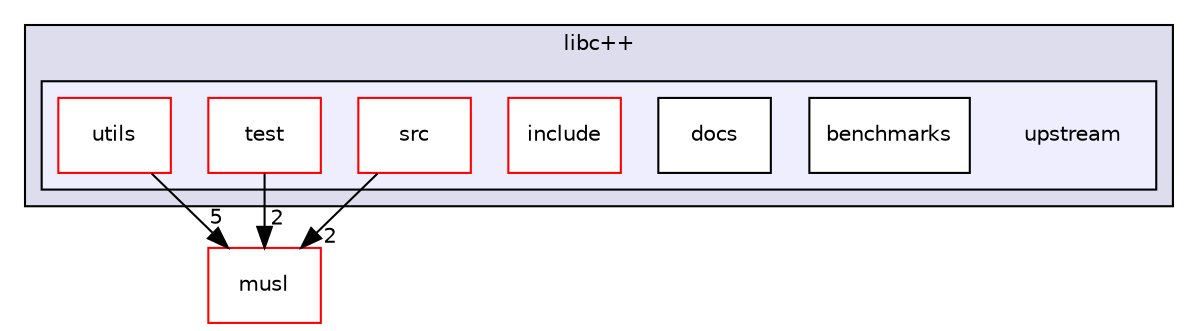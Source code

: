 digraph "contracts/libc++/upstream" {
  compound=true
  node [ fontsize="10", fontname="Helvetica"];
  edge [ labelfontsize="10", labelfontname="Helvetica"];
  subgraph clusterdir_acf7646062c2dda4cc5d3e08c5ded00b {
    graph [ bgcolor="#ddddee", pencolor="black", label="libc++" fontname="Helvetica", fontsize="10", URL="dir_acf7646062c2dda4cc5d3e08c5ded00b.html"]
  subgraph clusterdir_7d236047367a2957b6fc9c22a3c49af8 {
    graph [ bgcolor="#eeeeff", pencolor="black", label="" URL="dir_7d236047367a2957b6fc9c22a3c49af8.html"];
    dir_7d236047367a2957b6fc9c22a3c49af8 [shape=plaintext label="upstream"];
    dir_f409e4b538897196c98ed20c38de287c [shape=box label="benchmarks" color="black" fillcolor="white" style="filled" URL="dir_f409e4b538897196c98ed20c38de287c.html"];
    dir_2df91e443d63d521a60a03d87cd1ab17 [shape=box label="docs" color="black" fillcolor="white" style="filled" URL="dir_2df91e443d63d521a60a03d87cd1ab17.html"];
    dir_ca1ce14850e834a53ed1933b63fac721 [shape=box label="include" color="red" fillcolor="white" style="filled" URL="dir_ca1ce14850e834a53ed1933b63fac721.html"];
    dir_b3059b9e6c2c4c5015bfaee2e51792e6 [shape=box label="src" color="red" fillcolor="white" style="filled" URL="dir_b3059b9e6c2c4c5015bfaee2e51792e6.html"];
    dir_52576429c2ea572b538c7b817f3a6ed0 [shape=box label="test" color="red" fillcolor="white" style="filled" URL="dir_52576429c2ea572b538c7b817f3a6ed0.html"];
    dir_47f7fb3e36a0c33d02b3416a76988c3b [shape=box label="utils" color="red" fillcolor="white" style="filled" URL="dir_47f7fb3e36a0c33d02b3416a76988c3b.html"];
  }
  }
  dir_50d7137a7301a66ec452987911b28b88 [shape=box label="musl" fillcolor="white" style="filled" color="red" URL="dir_50d7137a7301a66ec452987911b28b88.html"];
  dir_47f7fb3e36a0c33d02b3416a76988c3b->dir_50d7137a7301a66ec452987911b28b88 [headlabel="5", labeldistance=1.5 headhref="dir_001593_000020.html"];
  dir_52576429c2ea572b538c7b817f3a6ed0->dir_50d7137a7301a66ec452987911b28b88 [headlabel="2", labeldistance=1.5 headhref="dir_000059_000020.html"];
  dir_b3059b9e6c2c4c5015bfaee2e51792e6->dir_50d7137a7301a66ec452987911b28b88 [headlabel="2", labeldistance=1.5 headhref="dir_000050_000020.html"];
}

